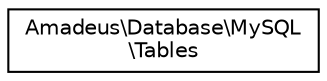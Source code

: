 digraph "Graphical Class Hierarchy"
{
  edge [fontname="Helvetica",fontsize="10",labelfontname="Helvetica",labelfontsize="10"];
  node [fontname="Helvetica",fontsize="10",shape=record];
  rankdir="LR";
  Node0 [label="Amadeus\\Database\\MySQL\l\\Tables",height=0.2,width=0.4,color="black", fillcolor="white", style="filled",URL="$classAmadeus_1_1Database_1_1MySQL_1_1Tables.html"];
}

